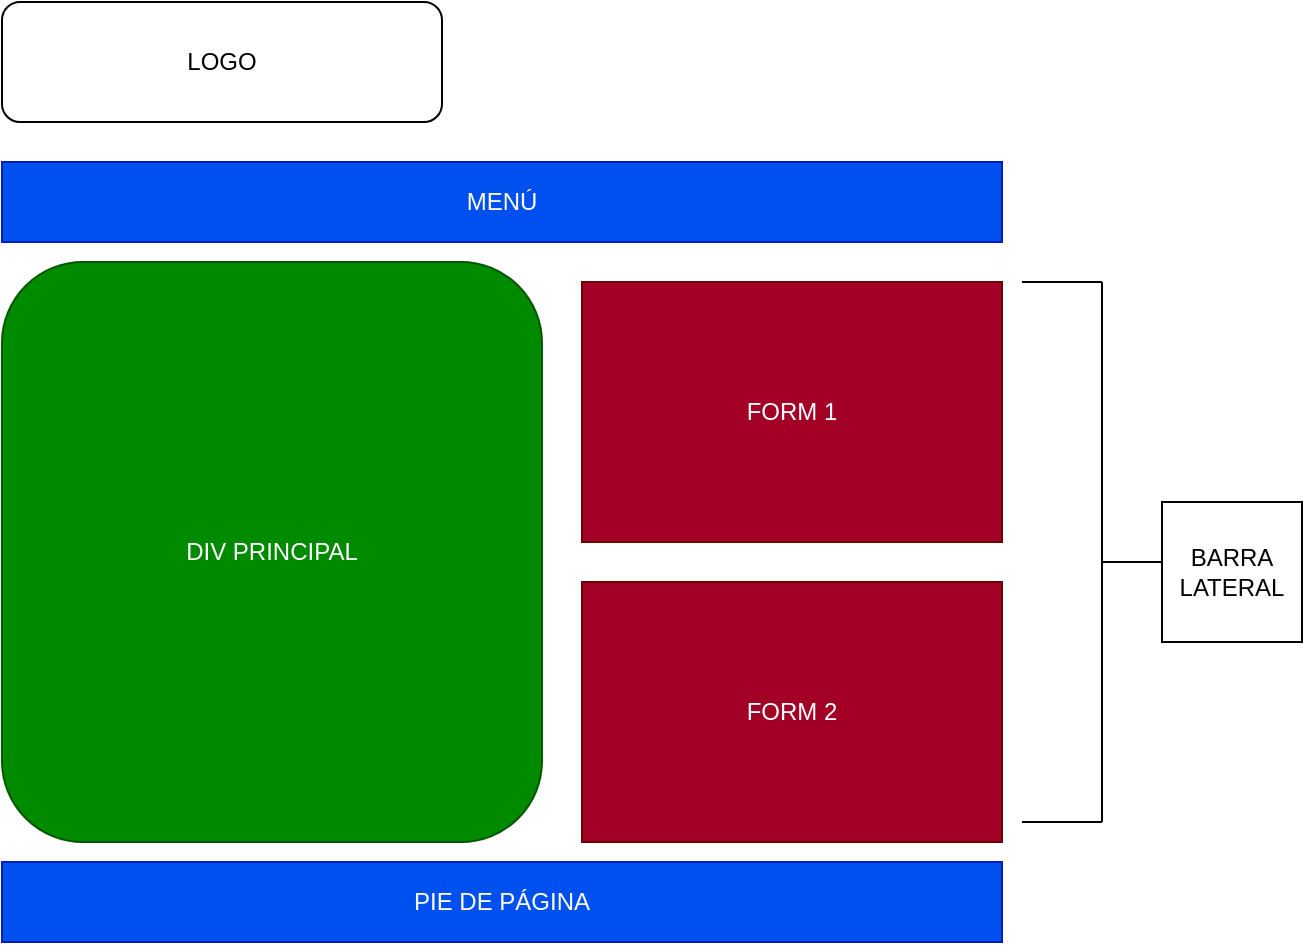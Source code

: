 <mxfile>
    <diagram id="hqBleVdycV2TDBVe-QBt" name="Página-1">
        <mxGraphModel dx="1466" dy="792" grid="1" gridSize="10" guides="1" tooltips="1" connect="1" arrows="1" fold="1" page="1" pageScale="1" pageWidth="850" pageHeight="1100" math="0" shadow="0">
            <root>
                <mxCell id="0"/>
                <mxCell id="1" parent="0"/>
                <mxCell id="2" value="MENÚ" style="rounded=0;whiteSpace=wrap;html=1;fillColor=#0050ef;fontColor=#ffffff;strokeColor=#001DBC;" parent="1" vertex="1">
                    <mxGeometry x="60" y="160" width="500" height="40" as="geometry"/>
                </mxCell>
                <mxCell id="3" value="DIV PRINCIPAL" style="rounded=1;whiteSpace=wrap;html=1;fillColor=#008a00;fontColor=#ffffff;strokeColor=#005700;" parent="1" vertex="1">
                    <mxGeometry x="60" y="210" width="270" height="290" as="geometry"/>
                </mxCell>
                <mxCell id="4" value="FORM 1" style="rounded=0;whiteSpace=wrap;html=1;fillColor=#a20025;fontColor=#ffffff;strokeColor=#6F0000;" parent="1" vertex="1">
                    <mxGeometry x="350" y="220" width="210" height="130" as="geometry"/>
                </mxCell>
                <mxCell id="5" value="FORM 2" style="rounded=0;whiteSpace=wrap;html=1;fillColor=#a20025;fontColor=#ffffff;strokeColor=#6F0000;" parent="1" vertex="1">
                    <mxGeometry x="350" y="370" width="210" height="130" as="geometry"/>
                </mxCell>
                <mxCell id="6" value="LOGO" style="rounded=1;whiteSpace=wrap;html=1;" parent="1" vertex="1">
                    <mxGeometry x="60" y="80" width="220" height="60" as="geometry"/>
                </mxCell>
                <mxCell id="7" value="PIE DE PÁGINA" style="rounded=0;whiteSpace=wrap;html=1;fillColor=#0050ef;fontColor=#ffffff;strokeColor=#001DBC;" parent="1" vertex="1">
                    <mxGeometry x="60" y="510" width="500" height="40" as="geometry"/>
                </mxCell>
                <mxCell id="9" value="" style="endArrow=none;html=1;" edge="1" parent="1">
                    <mxGeometry width="50" height="50" relative="1" as="geometry">
                        <mxPoint x="610" y="490" as="sourcePoint"/>
                        <mxPoint x="610" y="220" as="targetPoint"/>
                        <Array as="points">
                            <mxPoint x="610" y="410"/>
                        </Array>
                    </mxGeometry>
                </mxCell>
                <mxCell id="10" value="" style="endArrow=none;html=1;" edge="1" parent="1">
                    <mxGeometry width="50" height="50" relative="1" as="geometry">
                        <mxPoint x="570" y="220" as="sourcePoint"/>
                        <mxPoint x="610" y="220" as="targetPoint"/>
                    </mxGeometry>
                </mxCell>
                <mxCell id="11" value="" style="endArrow=none;html=1;" edge="1" parent="1">
                    <mxGeometry width="50" height="50" relative="1" as="geometry">
                        <mxPoint x="570" y="490" as="sourcePoint"/>
                        <mxPoint x="610" y="490" as="targetPoint"/>
                        <Array as="points">
                            <mxPoint x="590" y="490"/>
                        </Array>
                    </mxGeometry>
                </mxCell>
                <mxCell id="13" value="" style="endArrow=none;html=1;" edge="1" parent="1">
                    <mxGeometry width="50" height="50" relative="1" as="geometry">
                        <mxPoint x="610" y="360" as="sourcePoint"/>
                        <mxPoint x="650" y="360" as="targetPoint"/>
                    </mxGeometry>
                </mxCell>
                <mxCell id="12" value="BARRA LATERAL" style="whiteSpace=wrap;html=1;aspect=fixed;" vertex="1" parent="1">
                    <mxGeometry x="640" y="330" width="70" height="70" as="geometry"/>
                </mxCell>
            </root>
        </mxGraphModel>
    </diagram>
</mxfile>